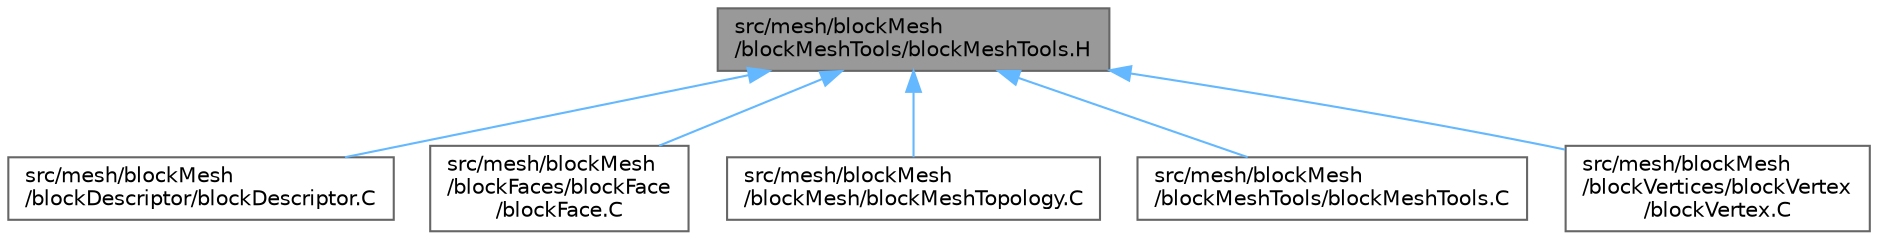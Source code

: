 digraph "src/mesh/blockMesh/blockMeshTools/blockMeshTools.H"
{
 // LATEX_PDF_SIZE
  bgcolor="transparent";
  edge [fontname=Helvetica,fontsize=10,labelfontname=Helvetica,labelfontsize=10];
  node [fontname=Helvetica,fontsize=10,shape=box,height=0.2,width=0.4];
  Node1 [id="Node000001",label="src/mesh/blockMesh\l/blockMeshTools/blockMeshTools.H",height=0.2,width=0.4,color="gray40", fillcolor="grey60", style="filled", fontcolor="black",tooltip=" "];
  Node1 -> Node2 [id="edge1_Node000001_Node000002",dir="back",color="steelblue1",style="solid",tooltip=" "];
  Node2 [id="Node000002",label="src/mesh/blockMesh\l/blockDescriptor/blockDescriptor.C",height=0.2,width=0.4,color="grey40", fillcolor="white", style="filled",URL="$blockDescriptor_8C.html",tooltip=" "];
  Node1 -> Node3 [id="edge2_Node000001_Node000003",dir="back",color="steelblue1",style="solid",tooltip=" "];
  Node3 [id="Node000003",label="src/mesh/blockMesh\l/blockFaces/blockFace\l/blockFace.C",height=0.2,width=0.4,color="grey40", fillcolor="white", style="filled",URL="$blockFace_8C.html",tooltip=" "];
  Node1 -> Node4 [id="edge3_Node000001_Node000004",dir="back",color="steelblue1",style="solid",tooltip=" "];
  Node4 [id="Node000004",label="src/mesh/blockMesh\l/blockMesh/blockMeshTopology.C",height=0.2,width=0.4,color="grey40", fillcolor="white", style="filled",URL="$blockMeshTopology_8C.html",tooltip=" "];
  Node1 -> Node5 [id="edge4_Node000001_Node000005",dir="back",color="steelblue1",style="solid",tooltip=" "];
  Node5 [id="Node000005",label="src/mesh/blockMesh\l/blockMeshTools/blockMeshTools.C",height=0.2,width=0.4,color="grey40", fillcolor="white", style="filled",URL="$blockMeshTools_8C.html",tooltip=" "];
  Node1 -> Node6 [id="edge5_Node000001_Node000006",dir="back",color="steelblue1",style="solid",tooltip=" "];
  Node6 [id="Node000006",label="src/mesh/blockMesh\l/blockVertices/blockVertex\l/blockVertex.C",height=0.2,width=0.4,color="grey40", fillcolor="white", style="filled",URL="$blockVertex_8C.html",tooltip=" "];
}
